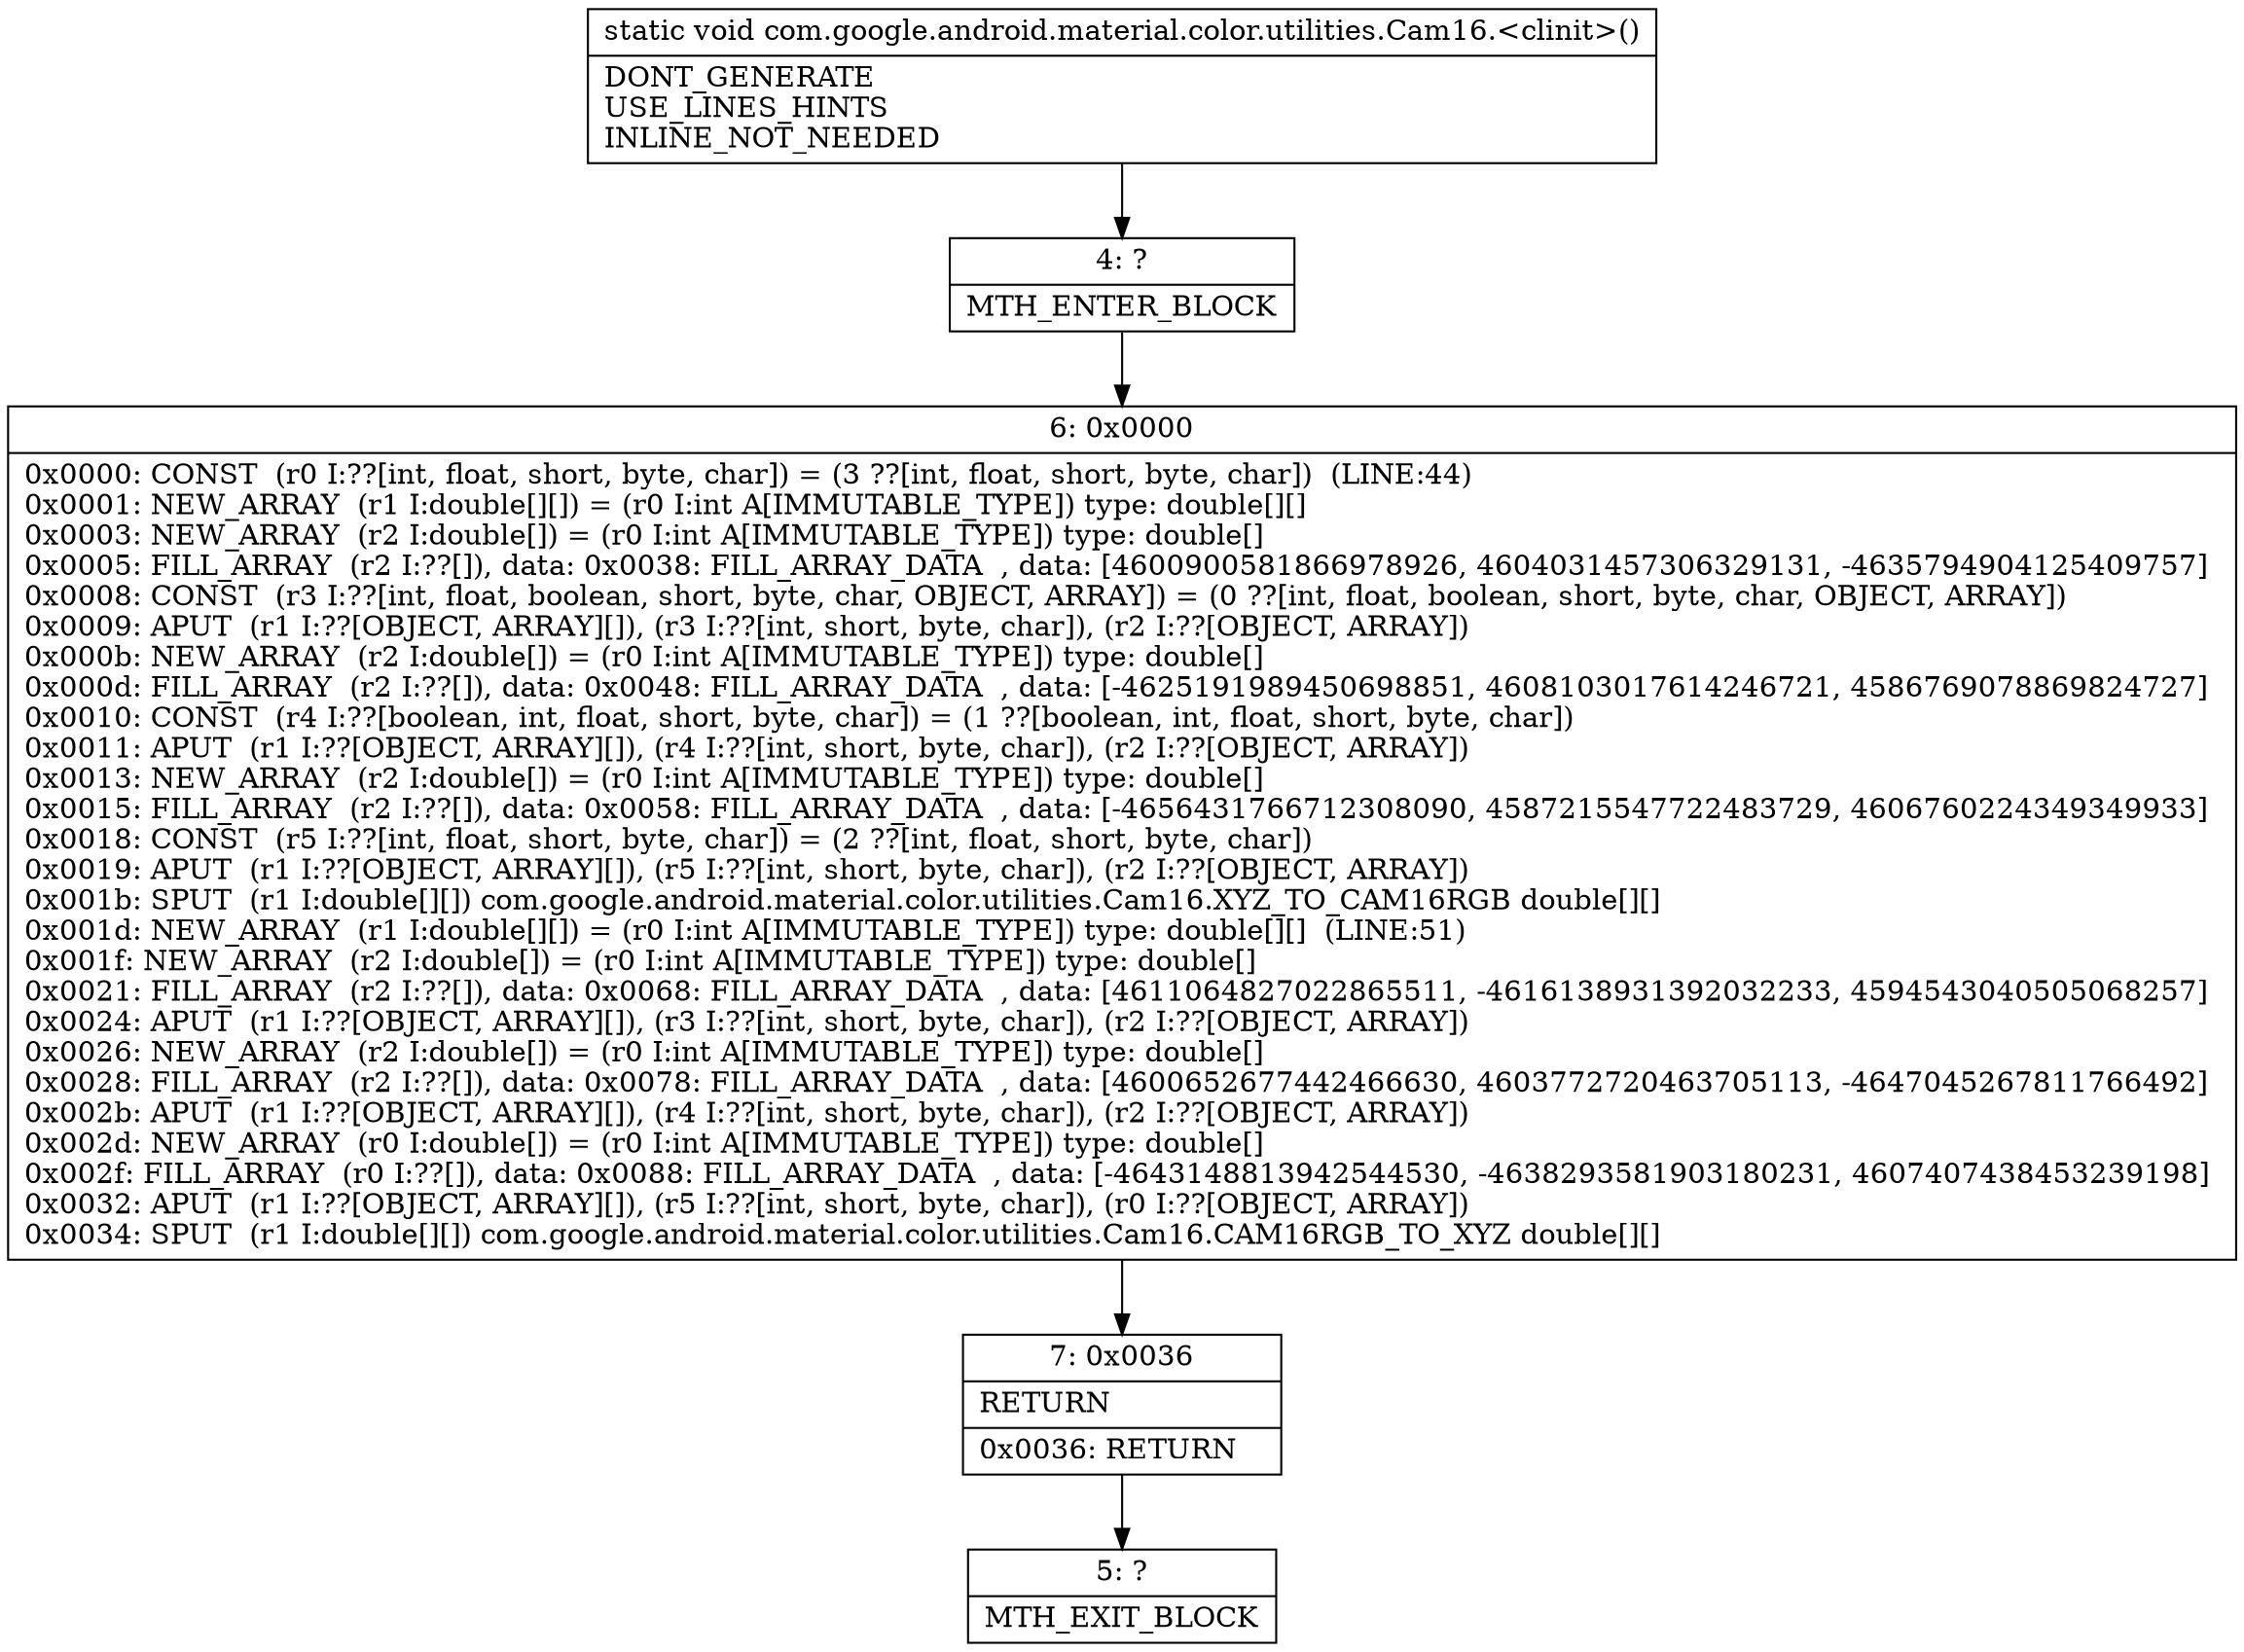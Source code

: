 digraph "CFG forcom.google.android.material.color.utilities.Cam16.\<clinit\>()V" {
Node_4 [shape=record,label="{4\:\ ?|MTH_ENTER_BLOCK\l}"];
Node_6 [shape=record,label="{6\:\ 0x0000|0x0000: CONST  (r0 I:??[int, float, short, byte, char]) = (3 ??[int, float, short, byte, char])  (LINE:44)\l0x0001: NEW_ARRAY  (r1 I:double[][]) = (r0 I:int A[IMMUTABLE_TYPE]) type: double[][] \l0x0003: NEW_ARRAY  (r2 I:double[]) = (r0 I:int A[IMMUTABLE_TYPE]) type: double[] \l0x0005: FILL_ARRAY  (r2 I:??[]), data: 0x0038: FILL_ARRAY_DATA  , data: [4600900581866978926, 4604031457306329131, \-4635794904125409757] \l0x0008: CONST  (r3 I:??[int, float, boolean, short, byte, char, OBJECT, ARRAY]) = (0 ??[int, float, boolean, short, byte, char, OBJECT, ARRAY]) \l0x0009: APUT  (r1 I:??[OBJECT, ARRAY][]), (r3 I:??[int, short, byte, char]), (r2 I:??[OBJECT, ARRAY]) \l0x000b: NEW_ARRAY  (r2 I:double[]) = (r0 I:int A[IMMUTABLE_TYPE]) type: double[] \l0x000d: FILL_ARRAY  (r2 I:??[]), data: 0x0048: FILL_ARRAY_DATA  , data: [\-4625191989450698851, 4608103017614246721, 4586769078869824727] \l0x0010: CONST  (r4 I:??[boolean, int, float, short, byte, char]) = (1 ??[boolean, int, float, short, byte, char]) \l0x0011: APUT  (r1 I:??[OBJECT, ARRAY][]), (r4 I:??[int, short, byte, char]), (r2 I:??[OBJECT, ARRAY]) \l0x0013: NEW_ARRAY  (r2 I:double[]) = (r0 I:int A[IMMUTABLE_TYPE]) type: double[] \l0x0015: FILL_ARRAY  (r2 I:??[]), data: 0x0058: FILL_ARRAY_DATA  , data: [\-4656431766712308090, 4587215547722483729, 4606760224349349933] \l0x0018: CONST  (r5 I:??[int, float, short, byte, char]) = (2 ??[int, float, short, byte, char]) \l0x0019: APUT  (r1 I:??[OBJECT, ARRAY][]), (r5 I:??[int, short, byte, char]), (r2 I:??[OBJECT, ARRAY]) \l0x001b: SPUT  (r1 I:double[][]) com.google.android.material.color.utilities.Cam16.XYZ_TO_CAM16RGB double[][] \l0x001d: NEW_ARRAY  (r1 I:double[][]) = (r0 I:int A[IMMUTABLE_TYPE]) type: double[][]  (LINE:51)\l0x001f: NEW_ARRAY  (r2 I:double[]) = (r0 I:int A[IMMUTABLE_TYPE]) type: double[] \l0x0021: FILL_ARRAY  (r2 I:??[]), data: 0x0068: FILL_ARRAY_DATA  , data: [4611064827022865511, \-4616138931392032233, 4594543040505068257] \l0x0024: APUT  (r1 I:??[OBJECT, ARRAY][]), (r3 I:??[int, short, byte, char]), (r2 I:??[OBJECT, ARRAY]) \l0x0026: NEW_ARRAY  (r2 I:double[]) = (r0 I:int A[IMMUTABLE_TYPE]) type: double[] \l0x0028: FILL_ARRAY  (r2 I:??[]), data: 0x0078: FILL_ARRAY_DATA  , data: [4600652677442466630, 4603772720463705113, \-4647045267811766492] \l0x002b: APUT  (r1 I:??[OBJECT, ARRAY][]), (r4 I:??[int, short, byte, char]), (r2 I:??[OBJECT, ARRAY]) \l0x002d: NEW_ARRAY  (r0 I:double[]) = (r0 I:int A[IMMUTABLE_TYPE]) type: double[] \l0x002f: FILL_ARRAY  (r0 I:??[]), data: 0x0088: FILL_ARRAY_DATA  , data: [\-4643148813942544530, \-4638293581903180231, 4607407438453239198] \l0x0032: APUT  (r1 I:??[OBJECT, ARRAY][]), (r5 I:??[int, short, byte, char]), (r0 I:??[OBJECT, ARRAY]) \l0x0034: SPUT  (r1 I:double[][]) com.google.android.material.color.utilities.Cam16.CAM16RGB_TO_XYZ double[][] \l}"];
Node_7 [shape=record,label="{7\:\ 0x0036|RETURN\l|0x0036: RETURN   \l}"];
Node_5 [shape=record,label="{5\:\ ?|MTH_EXIT_BLOCK\l}"];
MethodNode[shape=record,label="{static void com.google.android.material.color.utilities.Cam16.\<clinit\>()  | DONT_GENERATE\lUSE_LINES_HINTS\lINLINE_NOT_NEEDED\l}"];
MethodNode -> Node_4;Node_4 -> Node_6;
Node_6 -> Node_7;
Node_7 -> Node_5;
}

